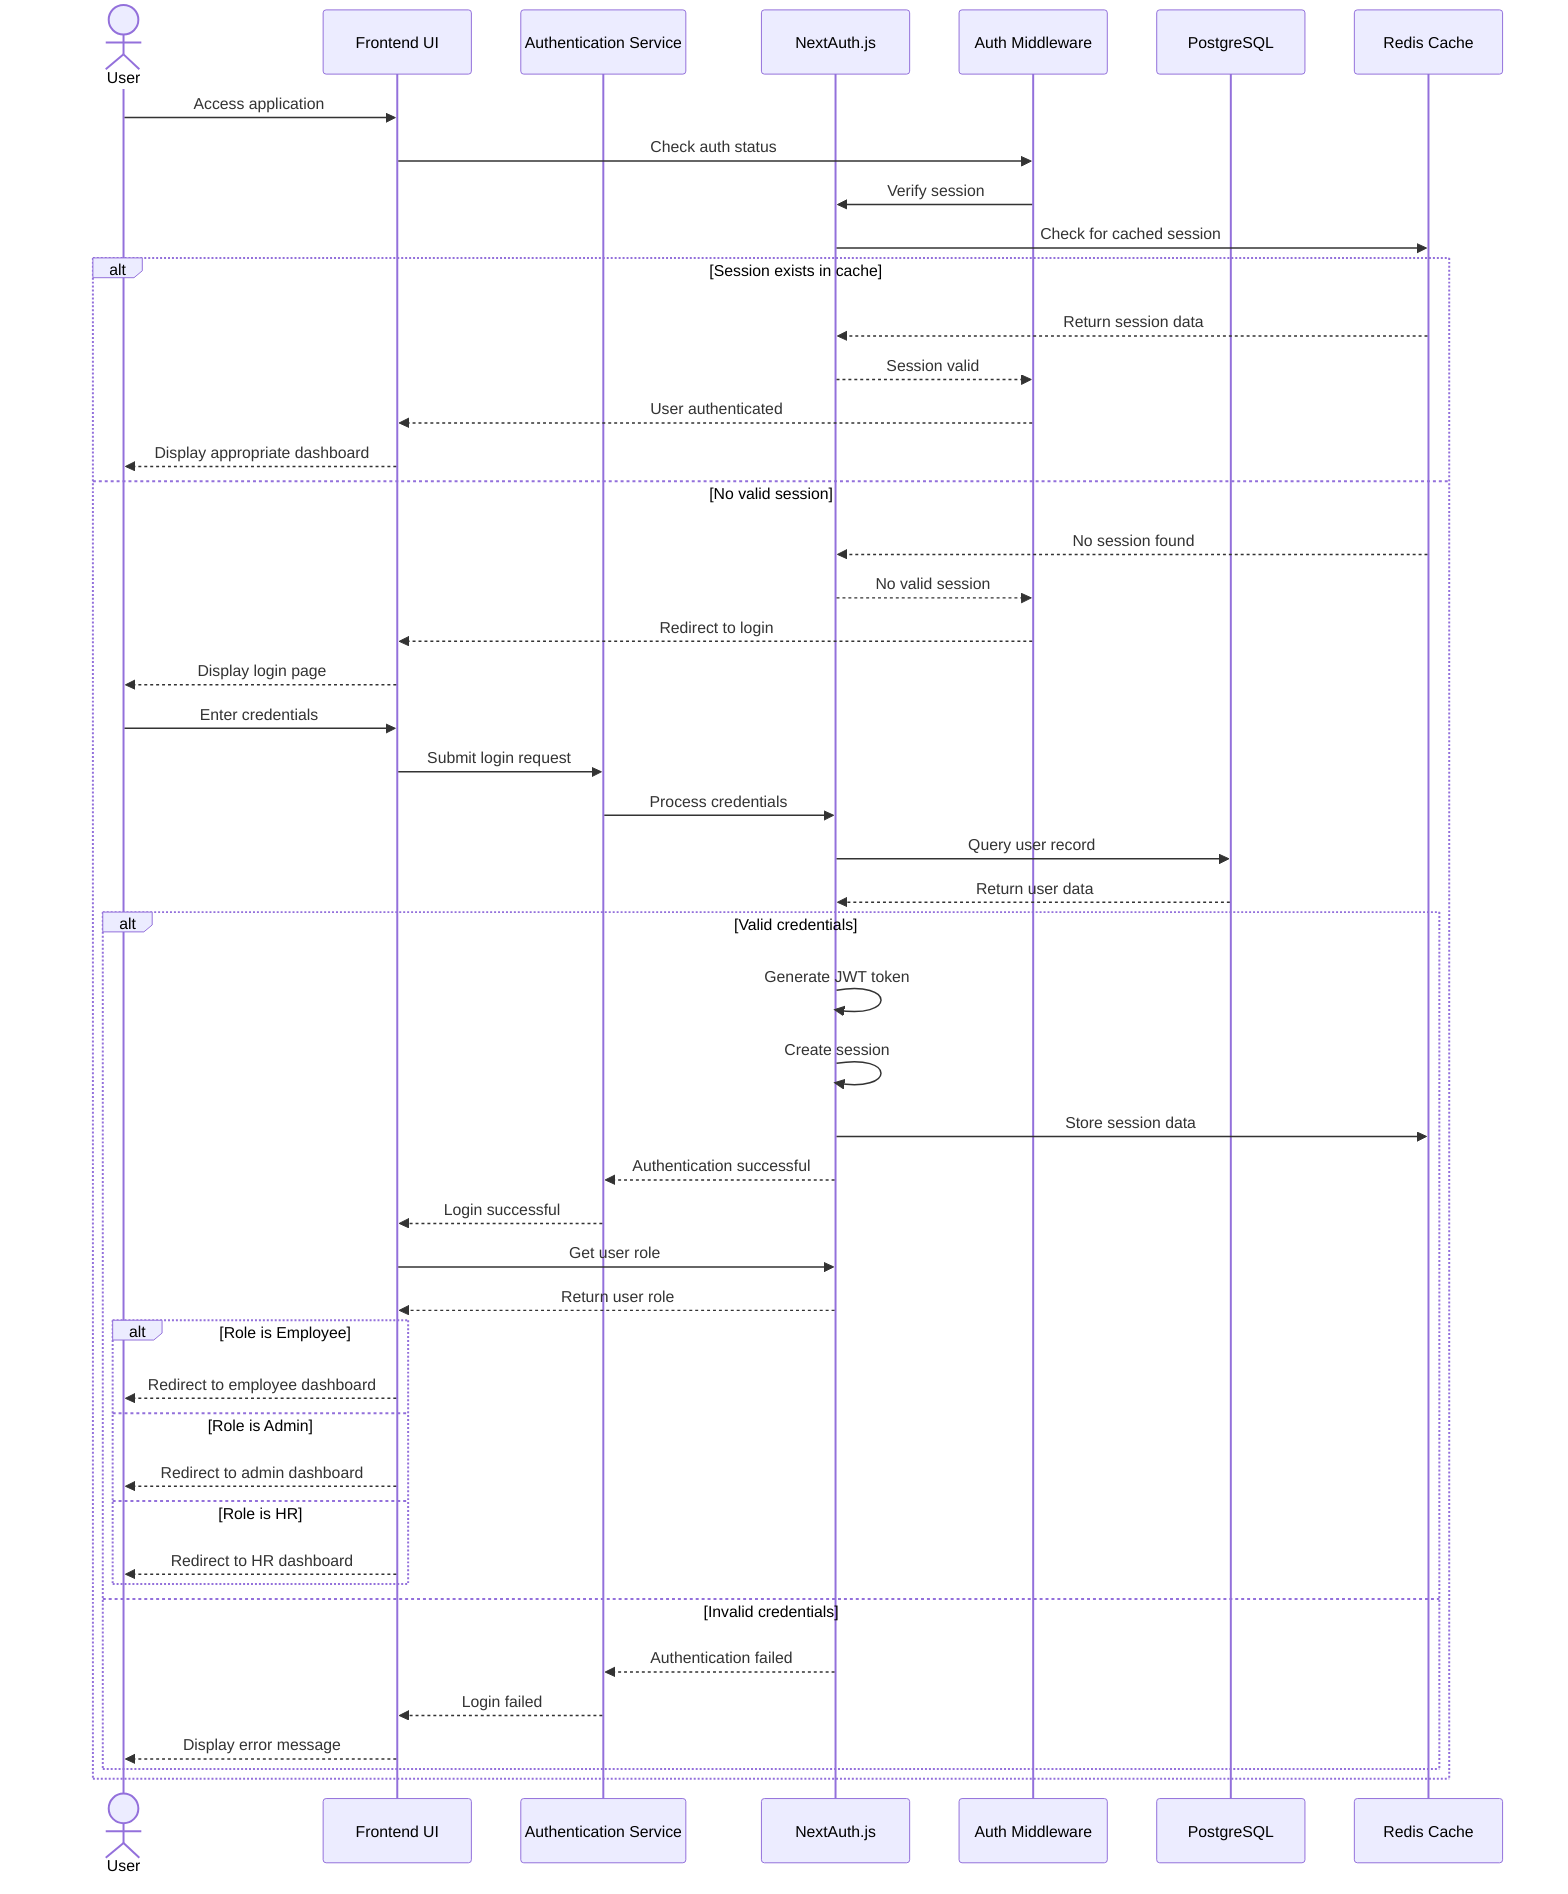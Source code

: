 sequenceDiagram
    actor User as User
    participant Frontend as Frontend UI
    participant Auth as Authentication Service
    participant NextAuth as NextAuth.js
    participant Middleware as Auth Middleware
    participant Database as PostgreSQL
    participant Cache as Redis Cache
    
    User->>Frontend: Access application
    Frontend->>Middleware: Check auth status
    Middleware->>NextAuth: Verify session
    NextAuth->>Cache: Check for cached session
    
    alt Session exists in cache
        Cache-->>NextAuth: Return session data
        NextAuth-->>Middleware: Session valid
        Middleware-->>Frontend: User authenticated
        Frontend-->>User: Display appropriate dashboard
    else No valid session
        Cache-->>NextAuth: No session found
        NextAuth-->>Middleware: No valid session
        Middleware-->>Frontend: Redirect to login
        Frontend-->>User: Display login page
        
        User->>Frontend: Enter credentials
        Frontend->>Auth: Submit login request
        Auth->>NextAuth: Process credentials
        NextAuth->>Database: Query user record
        Database-->>NextAuth: Return user data
        
        alt Valid credentials
            NextAuth->>NextAuth: Generate JWT token
            NextAuth->>NextAuth: Create session
            NextAuth->>Cache: Store session data
            NextAuth-->>Auth: Authentication successful
            Auth-->>Frontend: Login successful
            
            Frontend->>NextAuth: Get user role
            NextAuth-->>Frontend: Return user role
            
            alt Role is Employee
                Frontend-->>User: Redirect to employee dashboard
            else Role is Admin
                Frontend-->>User: Redirect to admin dashboard
            else Role is HR
                Frontend-->>User: Redirect to HR dashboard
            end
            
        else Invalid credentials
            NextAuth-->>Auth: Authentication failed
            Auth-->>Frontend: Login failed
            Frontend-->>User: Display error message
        end
    end